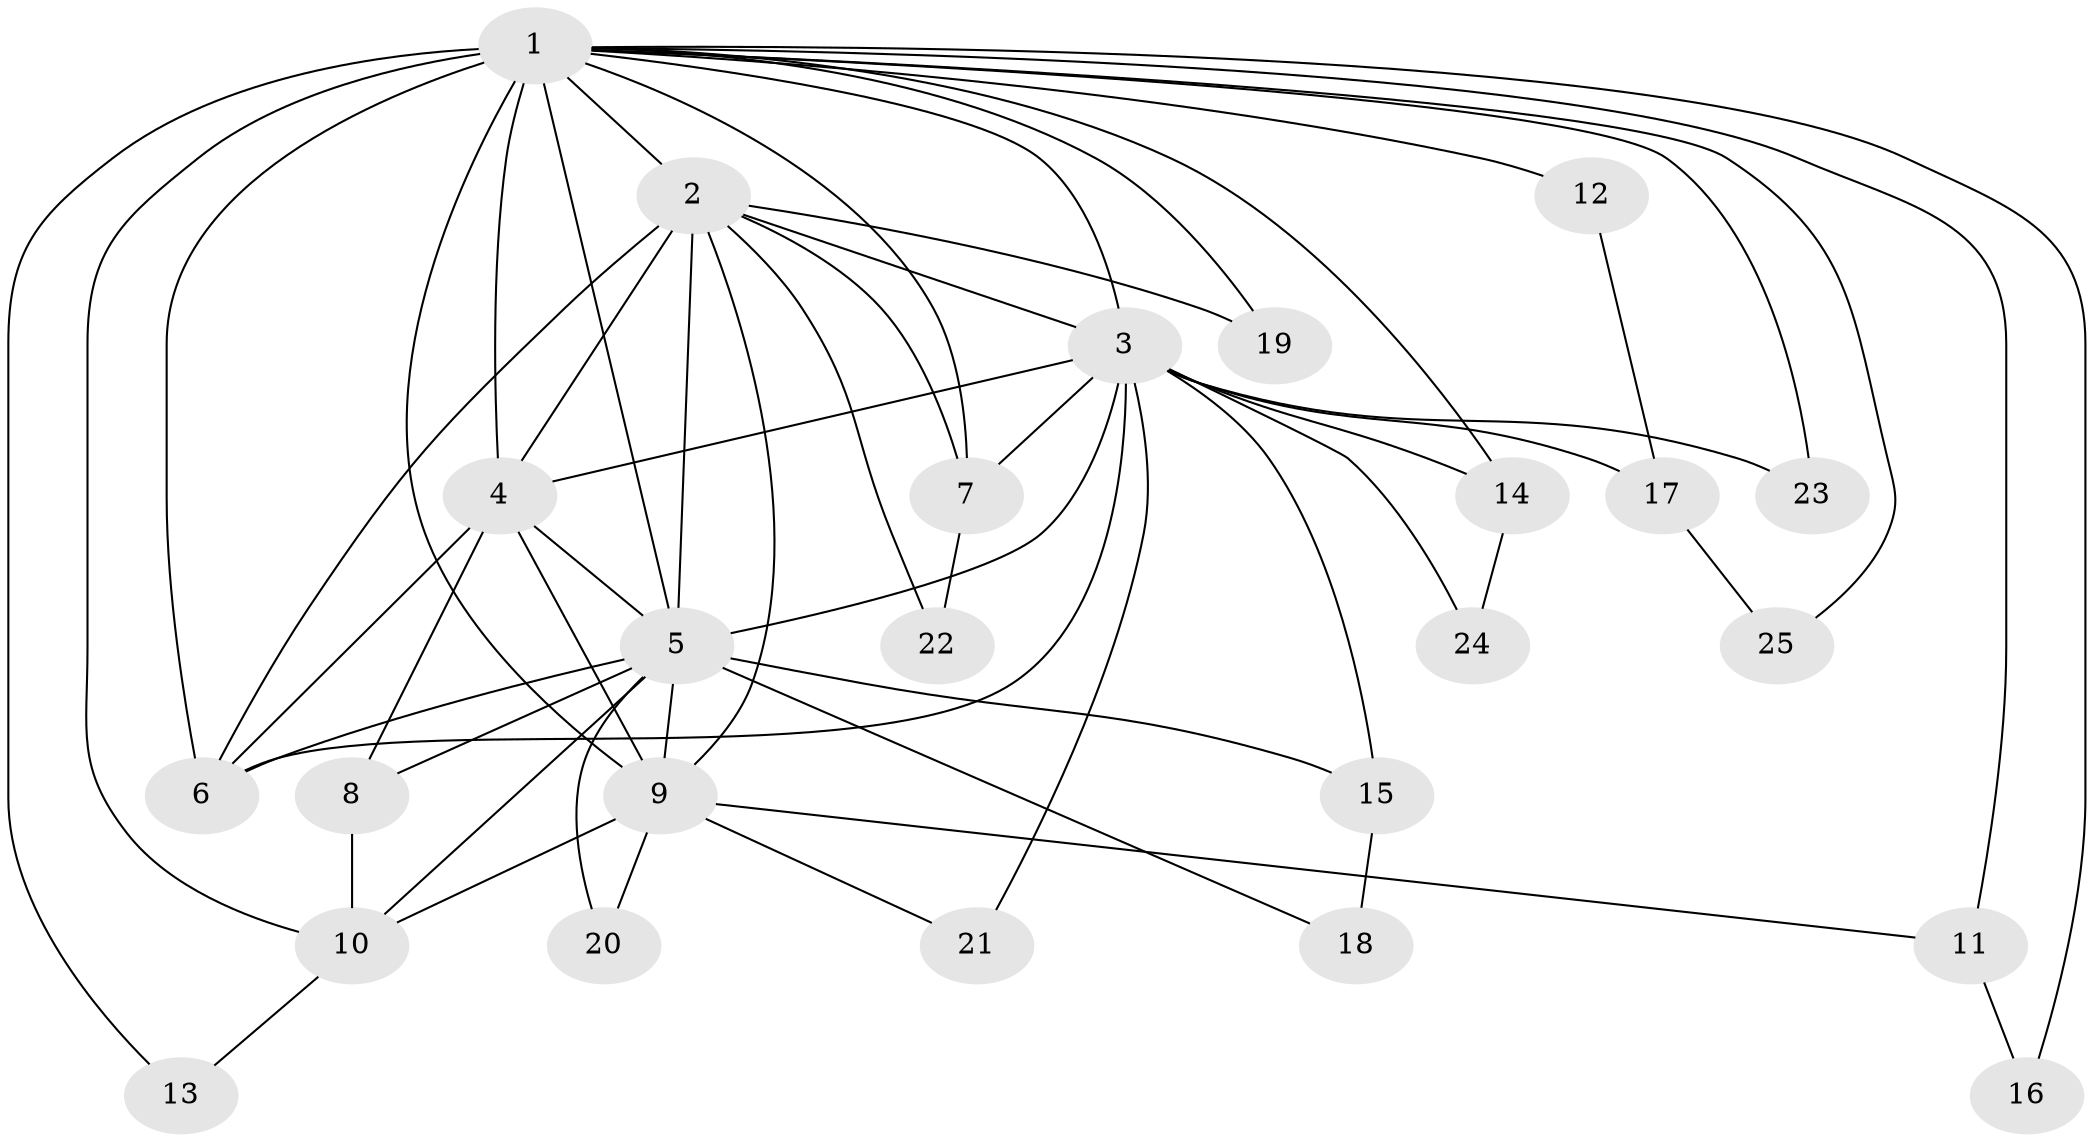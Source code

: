 // original degree distribution, {19: 0.04, 13: 0.04, 17: 0.02, 21: 0.02, 14: 0.02, 12: 0.04, 11: 0.02, 3: 0.12, 2: 0.56, 4: 0.1, 5: 0.02}
// Generated by graph-tools (version 1.1) at 2025/34/03/09/25 02:34:41]
// undirected, 25 vertices, 57 edges
graph export_dot {
graph [start="1"]
  node [color=gray90,style=filled];
  1;
  2;
  3;
  4;
  5;
  6;
  7;
  8;
  9;
  10;
  11;
  12;
  13;
  14;
  15;
  16;
  17;
  18;
  19;
  20;
  21;
  22;
  23;
  24;
  25;
  1 -- 2 [weight=4.0];
  1 -- 3 [weight=3.0];
  1 -- 4 [weight=4.0];
  1 -- 5 [weight=4.0];
  1 -- 6 [weight=4.0];
  1 -- 7 [weight=1.0];
  1 -- 9 [weight=2.0];
  1 -- 10 [weight=3.0];
  1 -- 11 [weight=1.0];
  1 -- 12 [weight=1.0];
  1 -- 13 [weight=1.0];
  1 -- 14 [weight=1.0];
  1 -- 16 [weight=1.0];
  1 -- 19 [weight=1.0];
  1 -- 23 [weight=1.0];
  1 -- 25 [weight=1.0];
  2 -- 3 [weight=2.0];
  2 -- 4 [weight=4.0];
  2 -- 5 [weight=4.0];
  2 -- 6 [weight=2.0];
  2 -- 7 [weight=2.0];
  2 -- 9 [weight=1.0];
  2 -- 19 [weight=1.0];
  2 -- 22 [weight=1.0];
  3 -- 4 [weight=2.0];
  3 -- 5 [weight=2.0];
  3 -- 6 [weight=1.0];
  3 -- 7 [weight=1.0];
  3 -- 14 [weight=1.0];
  3 -- 15 [weight=1.0];
  3 -- 17 [weight=1.0];
  3 -- 21 [weight=1.0];
  3 -- 23 [weight=1.0];
  3 -- 24 [weight=1.0];
  4 -- 5 [weight=4.0];
  4 -- 6 [weight=2.0];
  4 -- 8 [weight=2.0];
  4 -- 9 [weight=11.0];
  5 -- 6 [weight=2.0];
  5 -- 8 [weight=1.0];
  5 -- 9 [weight=1.0];
  5 -- 10 [weight=1.0];
  5 -- 15 [weight=1.0];
  5 -- 18 [weight=1.0];
  5 -- 20 [weight=1.0];
  7 -- 22 [weight=1.0];
  8 -- 10 [weight=1.0];
  9 -- 10 [weight=3.0];
  9 -- 11 [weight=1.0];
  9 -- 20 [weight=1.0];
  9 -- 21 [weight=1.0];
  10 -- 13 [weight=1.0];
  11 -- 16 [weight=1.0];
  12 -- 17 [weight=1.0];
  14 -- 24 [weight=1.0];
  15 -- 18 [weight=1.0];
  17 -- 25 [weight=1.0];
}
